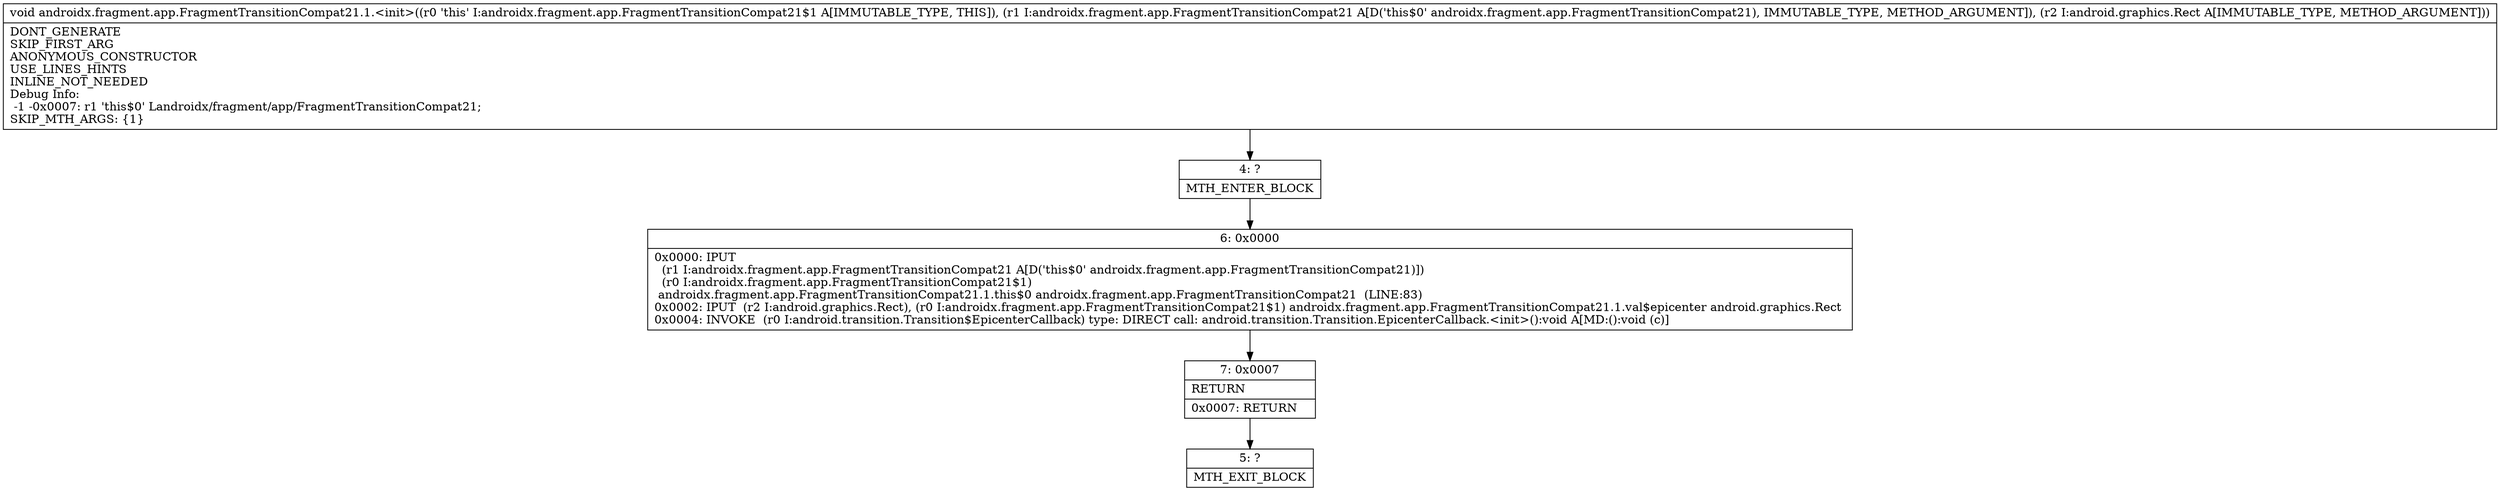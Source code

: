 digraph "CFG forandroidx.fragment.app.FragmentTransitionCompat21.1.\<init\>(Landroidx\/fragment\/app\/FragmentTransitionCompat21;Landroid\/graphics\/Rect;)V" {
Node_4 [shape=record,label="{4\:\ ?|MTH_ENTER_BLOCK\l}"];
Node_6 [shape=record,label="{6\:\ 0x0000|0x0000: IPUT  \l  (r1 I:androidx.fragment.app.FragmentTransitionCompat21 A[D('this$0' androidx.fragment.app.FragmentTransitionCompat21)])\l  (r0 I:androidx.fragment.app.FragmentTransitionCompat21$1)\l androidx.fragment.app.FragmentTransitionCompat21.1.this$0 androidx.fragment.app.FragmentTransitionCompat21  (LINE:83)\l0x0002: IPUT  (r2 I:android.graphics.Rect), (r0 I:androidx.fragment.app.FragmentTransitionCompat21$1) androidx.fragment.app.FragmentTransitionCompat21.1.val$epicenter android.graphics.Rect \l0x0004: INVOKE  (r0 I:android.transition.Transition$EpicenterCallback) type: DIRECT call: android.transition.Transition.EpicenterCallback.\<init\>():void A[MD:():void (c)]\l}"];
Node_7 [shape=record,label="{7\:\ 0x0007|RETURN\l|0x0007: RETURN   \l}"];
Node_5 [shape=record,label="{5\:\ ?|MTH_EXIT_BLOCK\l}"];
MethodNode[shape=record,label="{void androidx.fragment.app.FragmentTransitionCompat21.1.\<init\>((r0 'this' I:androidx.fragment.app.FragmentTransitionCompat21$1 A[IMMUTABLE_TYPE, THIS]), (r1 I:androidx.fragment.app.FragmentTransitionCompat21 A[D('this$0' androidx.fragment.app.FragmentTransitionCompat21), IMMUTABLE_TYPE, METHOD_ARGUMENT]), (r2 I:android.graphics.Rect A[IMMUTABLE_TYPE, METHOD_ARGUMENT]))  | DONT_GENERATE\lSKIP_FIRST_ARG\lANONYMOUS_CONSTRUCTOR\lUSE_LINES_HINTS\lINLINE_NOT_NEEDED\lDebug Info:\l  \-1 \-0x0007: r1 'this$0' Landroidx\/fragment\/app\/FragmentTransitionCompat21;\lSKIP_MTH_ARGS: \{1\}\l}"];
MethodNode -> Node_4;Node_4 -> Node_6;
Node_6 -> Node_7;
Node_7 -> Node_5;
}

